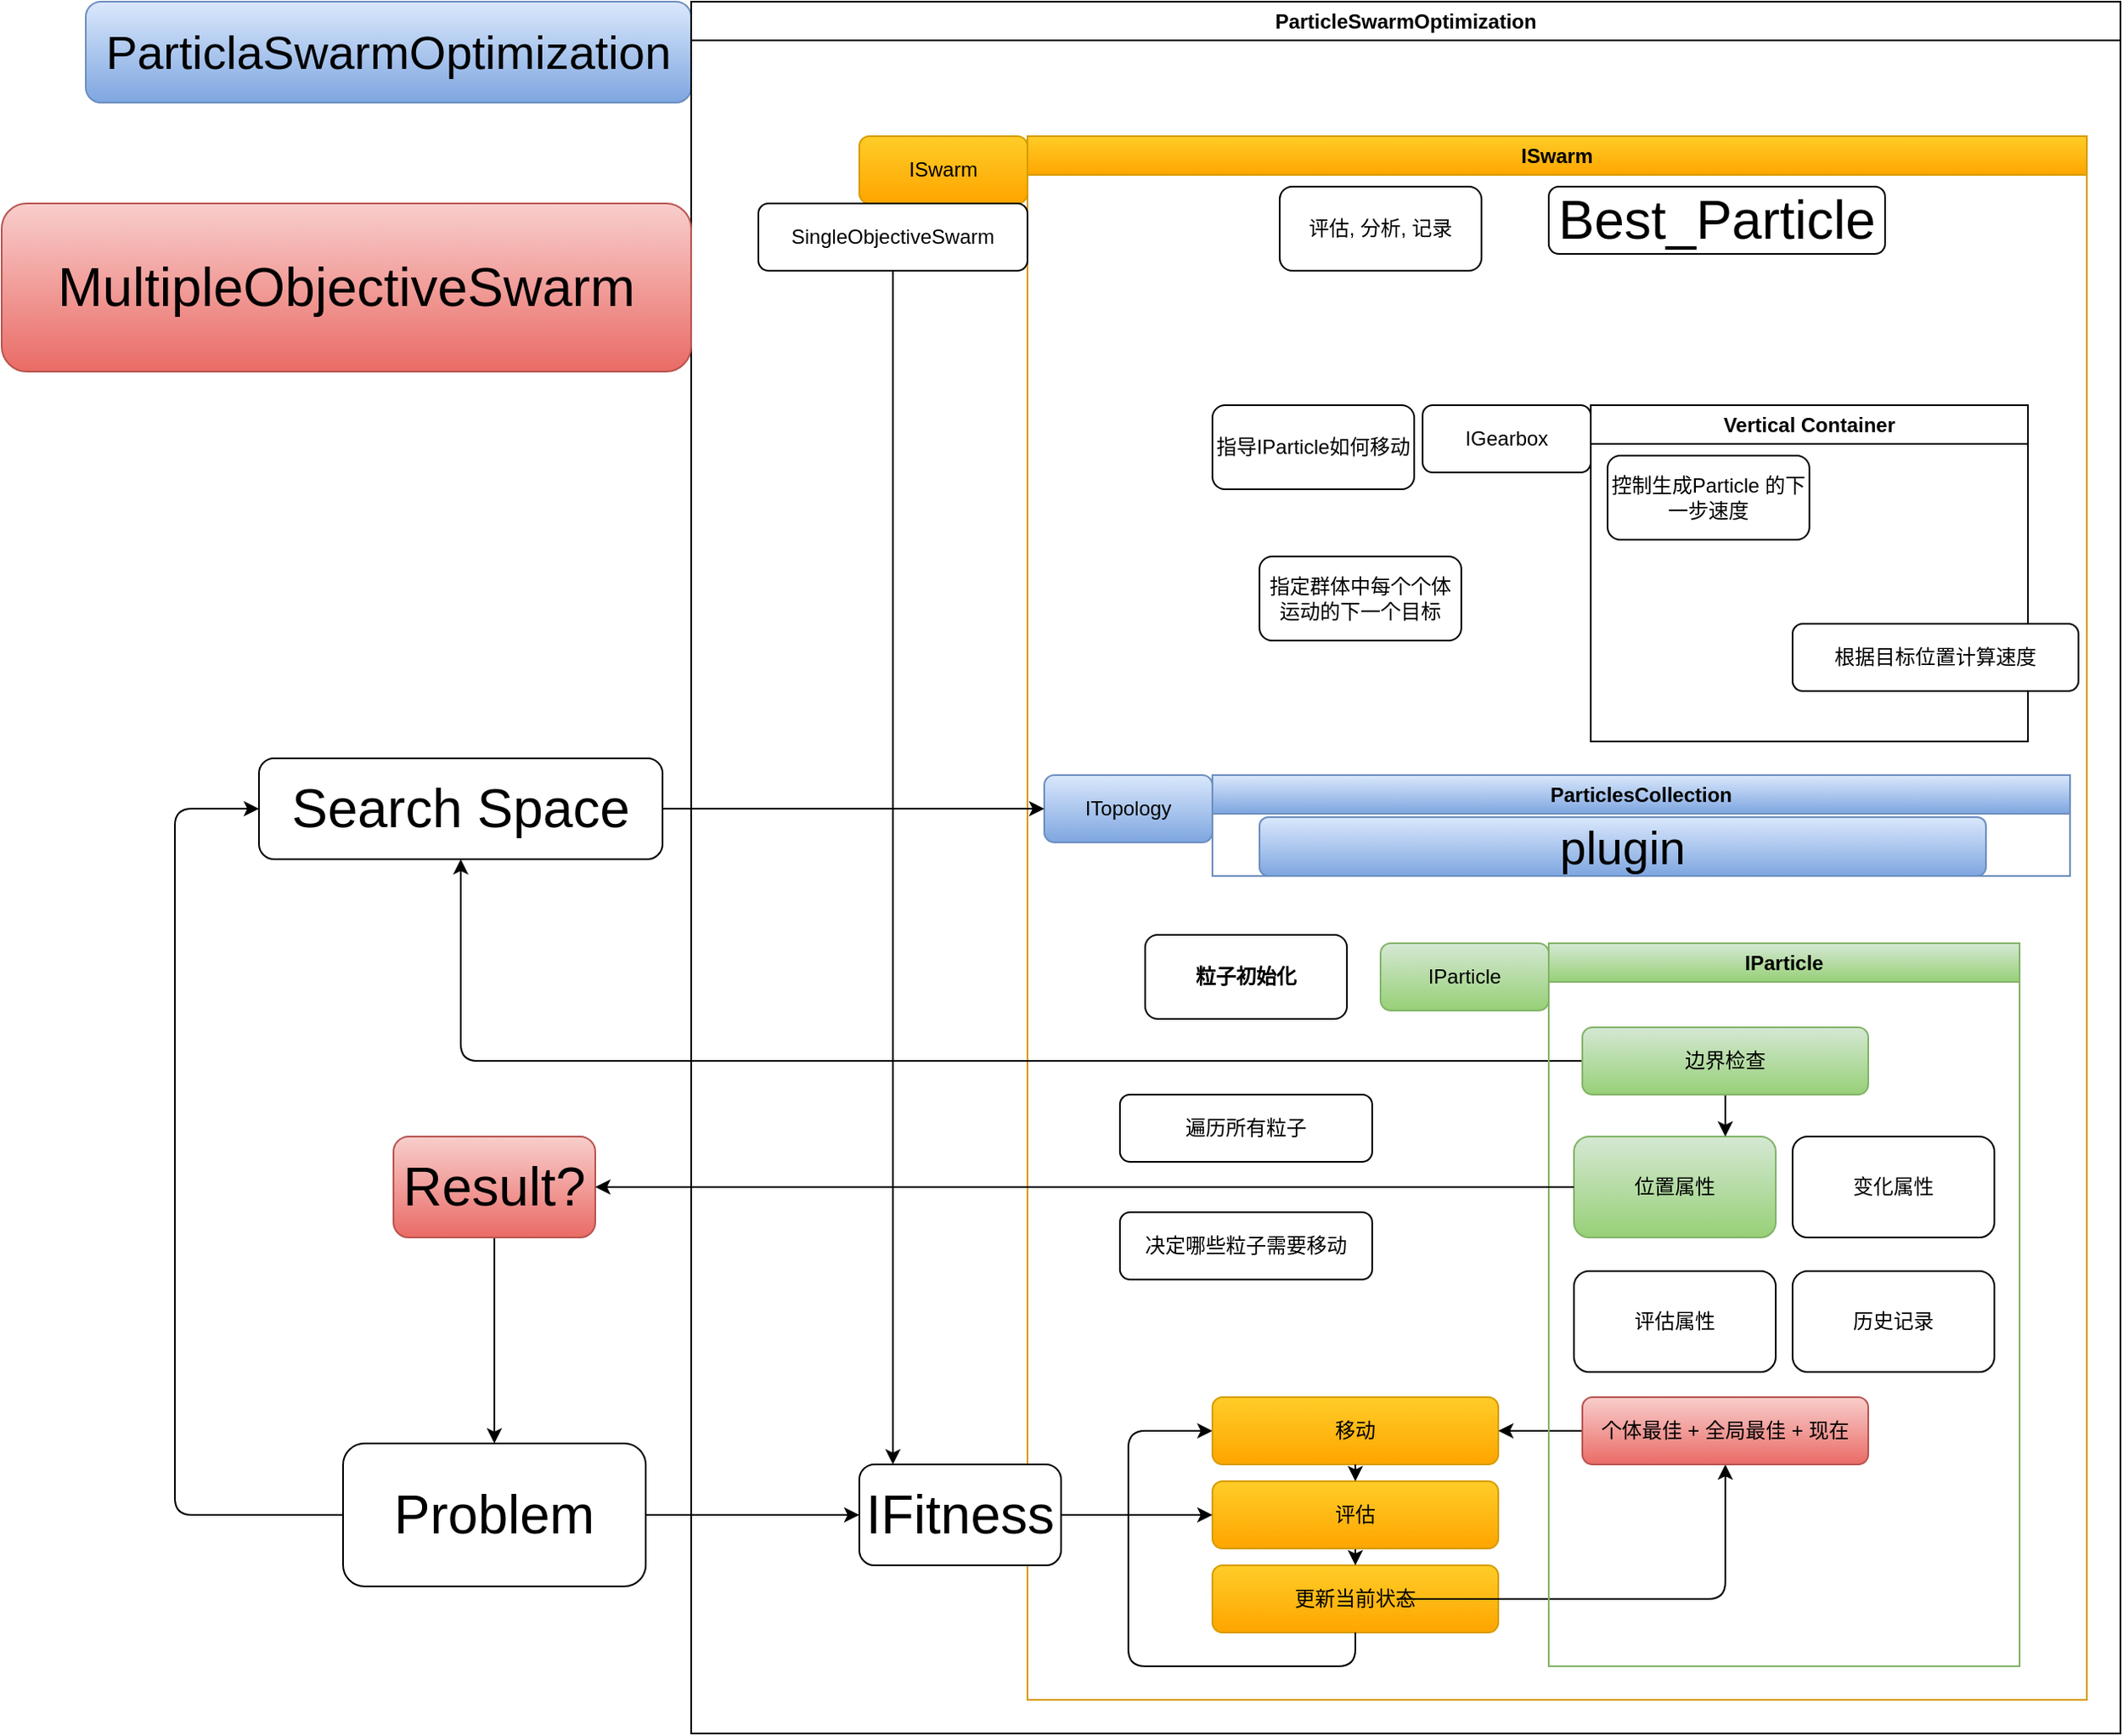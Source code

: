 <mxfile>
    <diagram id="U-RuamWwkuKYv-NbKlb2" name="Page-1">
        <mxGraphModel dx="2504" dy="2239" grid="1" gridSize="10" guides="1" tooltips="1" connect="1" arrows="1" fold="1" page="1" pageScale="1" pageWidth="850" pageHeight="1100" math="0" shadow="0">
            <root>
                <mxCell id="0"/>
                <mxCell id="1" parent="0"/>
                <mxCell id="2" value="ParticlaSwarmOptimization" style="rounded=1;whiteSpace=wrap;html=1;fontSize=28;fillColor=#dae8fc;strokeColor=#6c8ebf;gradientColor=#7ea6e0;" parent="1" vertex="1">
                    <mxGeometry x="-360" y="-80" width="360" height="60" as="geometry"/>
                </mxCell>
                <mxCell id="5" value="ISwarm" style="swimlane;whiteSpace=wrap;html=1;fillColor=#ffcd28;gradientColor=#ffa500;strokeColor=#d79b00;" parent="1" vertex="1">
                    <mxGeometry x="200" width="630" height="930" as="geometry"/>
                </mxCell>
                <mxCell id="8" value="评估, 分析, 记录" style="rounded=1;whiteSpace=wrap;html=1;" parent="5" vertex="1">
                    <mxGeometry x="150" y="30" width="120" height="50" as="geometry"/>
                </mxCell>
                <mxCell id="26" value="Best_Particle" style="rounded=1;whiteSpace=wrap;html=1;fontSize=32;" parent="5" vertex="1">
                    <mxGeometry x="310" y="30" width="200" height="40" as="geometry"/>
                </mxCell>
                <mxCell id="15" value="IGearbox" style="rounded=1;whiteSpace=wrap;html=1;" parent="5" vertex="1">
                    <mxGeometry x="235" y="160" width="100" height="40" as="geometry"/>
                </mxCell>
                <mxCell id="17" value="Vertical Container" style="swimlane;whiteSpace=wrap;html=1;" parent="5" vertex="1">
                    <mxGeometry x="335" y="160" width="260" height="200" as="geometry"/>
                </mxCell>
                <mxCell id="18" value="控制生成Particle 的下一步速度" style="rounded=1;whiteSpace=wrap;html=1;" parent="17" vertex="1">
                    <mxGeometry x="10" y="30" width="120" height="50" as="geometry"/>
                </mxCell>
                <mxCell id="33" value="更新当前状态" style="rounded=1;whiteSpace=wrap;html=1;fontSize=12;fillColor=#ffcd28;strokeColor=#d79b00;gradientColor=#ffa500;" parent="5" vertex="1">
                    <mxGeometry x="110" y="850" width="170" height="40" as="geometry"/>
                </mxCell>
                <mxCell id="60" style="edgeStyle=none;html=1;fontSize=32;entryX=0.5;entryY=1;entryDx=0;entryDy=0;" parent="1" source="31" target="57" edge="1">
                    <mxGeometry relative="1" as="geometry">
                        <mxPoint y="390" as="targetPoint"/>
                        <Array as="points">
                            <mxPoint x="-137" y="550"/>
                        </Array>
                    </mxGeometry>
                </mxCell>
                <mxCell id="38" style="edgeStyle=none;html=1;entryX=0.5;entryY=0;entryDx=0;entryDy=0;fontSize=12;" parent="1" source="32" target="33" edge="1">
                    <mxGeometry relative="1" as="geometry"/>
                </mxCell>
                <mxCell id="34" style="edgeStyle=none;html=1;entryX=0;entryY=0.5;entryDx=0;entryDy=0;fontSize=12;exitX=0.5;exitY=1;exitDx=0;exitDy=0;" parent="1" source="33" target="30" edge="1">
                    <mxGeometry relative="1" as="geometry">
                        <mxPoint x="200" y="630" as="targetPoint"/>
                        <Array as="points">
                            <mxPoint x="395" y="910"/>
                            <mxPoint x="260" y="910"/>
                            <mxPoint x="260" y="770"/>
                        </Array>
                    </mxGeometry>
                </mxCell>
                <mxCell id="42" style="edgeStyle=none;html=1;entryX=0.5;entryY=1;entryDx=0;entryDy=0;fontSize=12;" parent="1" source="33" target="40" edge="1">
                    <mxGeometry relative="1" as="geometry">
                        <Array as="points">
                            <mxPoint x="415" y="870"/>
                            <mxPoint x="615" y="870"/>
                        </Array>
                    </mxGeometry>
                </mxCell>
                <mxCell id="51" value="ParticleSwarmOptimization" style="swimlane;whiteSpace=wrap;html=1;fontSize=12;" parent="1" vertex="1">
                    <mxGeometry y="-80" width="850" height="1030" as="geometry"/>
                </mxCell>
                <mxCell id="30" value="移动" style="rounded=1;whiteSpace=wrap;html=1;fontSize=12;fillColor=#ffcd28;strokeColor=#d79b00;gradientColor=#ffa500;" parent="51" vertex="1">
                    <mxGeometry x="310" y="830" width="170" height="40" as="geometry"/>
                </mxCell>
                <mxCell id="68" style="edgeStyle=none;html=1;entryX=1;entryY=0.5;entryDx=0;entryDy=0;fontSize=28;" parent="51" source="40" target="30" edge="1">
                    <mxGeometry relative="1" as="geometry"/>
                </mxCell>
                <mxCell id="32" value="评估" style="rounded=1;whiteSpace=wrap;html=1;fontSize=12;fillColor=#ffcd28;strokeColor=#d79b00;gradientColor=#ffa500;" parent="51" vertex="1">
                    <mxGeometry x="310" y="880" width="170" height="40" as="geometry"/>
                </mxCell>
                <mxCell id="65" style="edgeStyle=none;html=1;entryX=0.5;entryY=0;entryDx=0;entryDy=0;fontSize=28;" parent="51" source="30" target="32" edge="1">
                    <mxGeometry relative="1" as="geometry"/>
                </mxCell>
                <mxCell id="9" value="IParticle" style="swimlane;whiteSpace=wrap;html=1;fillColor=#d5e8d4;gradientColor=#97d077;strokeColor=#82b366;" parent="51" vertex="1">
                    <mxGeometry x="510" y="560" width="280" height="430" as="geometry"/>
                </mxCell>
                <mxCell id="10" value="位置属性" style="rounded=1;whiteSpace=wrap;html=1;fillColor=#d5e8d4;strokeColor=#82b366;gradientColor=#97d077;" parent="9" vertex="1">
                    <mxGeometry x="15" y="115" width="120" height="60" as="geometry"/>
                </mxCell>
                <mxCell id="11" value="变化属性" style="rounded=1;whiteSpace=wrap;html=1;" parent="9" vertex="1">
                    <mxGeometry x="145" y="115" width="120" height="60" as="geometry"/>
                </mxCell>
                <mxCell id="12" value="评估属性" style="rounded=1;whiteSpace=wrap;html=1;" parent="9" vertex="1">
                    <mxGeometry x="15" y="195" width="120" height="60" as="geometry"/>
                </mxCell>
                <mxCell id="13" value="历史记录" style="rounded=1;whiteSpace=wrap;html=1;" parent="9" vertex="1">
                    <mxGeometry x="145" y="195" width="120" height="60" as="geometry"/>
                </mxCell>
                <mxCell id="40" value="个体最佳 + 全局最佳 + 现在" style="rounded=1;whiteSpace=wrap;html=1;fontSize=12;fillColor=#f8cecc;strokeColor=#b85450;gradientColor=#ea6b66;" parent="9" vertex="1">
                    <mxGeometry x="20" y="270" width="170" height="40" as="geometry"/>
                </mxCell>
                <mxCell id="70" style="edgeStyle=none;html=1;entryX=0.75;entryY=0;entryDx=0;entryDy=0;fontSize=28;" parent="9" source="31" target="10" edge="1">
                    <mxGeometry relative="1" as="geometry"/>
                </mxCell>
                <mxCell id="31" value="边界检查" style="rounded=1;whiteSpace=wrap;html=1;fontSize=12;fillColor=#d5e8d4;strokeColor=#82b366;gradientColor=#97d077;" parent="9" vertex="1">
                    <mxGeometry x="20" y="50" width="170" height="40" as="geometry"/>
                </mxCell>
                <mxCell id="19" value="粒子初始化" style="rounded=1;whiteSpace=wrap;html=1;fontStyle=1" parent="51" vertex="1">
                    <mxGeometry x="270" y="555" width="120" height="50" as="geometry"/>
                </mxCell>
                <mxCell id="4" value="IParticle" style="rounded=1;whiteSpace=wrap;html=1;fillColor=#d5e8d4;gradientColor=#97d077;strokeColor=#82b366;" parent="51" vertex="1">
                    <mxGeometry x="410" y="560" width="100" height="40" as="geometry"/>
                </mxCell>
                <mxCell id="28" value="遍历所有粒子" style="rounded=1;whiteSpace=wrap;html=1;fontSize=12;" parent="51" vertex="1">
                    <mxGeometry x="255" y="650" width="150" height="40" as="geometry"/>
                </mxCell>
                <mxCell id="6" value="指定群体中每个个体运动的下一个目标" style="rounded=1;whiteSpace=wrap;html=1;" parent="51" vertex="1">
                    <mxGeometry x="338" y="330" width="120" height="50" as="geometry"/>
                </mxCell>
                <mxCell id="7" value="指导IParticle如何移动" style="rounded=1;whiteSpace=wrap;html=1;" parent="51" vertex="1">
                    <mxGeometry x="310" y="240" width="120" height="50" as="geometry"/>
                </mxCell>
                <mxCell id="48" value="根据目标位置计算速度" style="rounded=1;whiteSpace=wrap;html=1;fontSize=12;" parent="51" vertex="1">
                    <mxGeometry x="655" y="370" width="170" height="40" as="geometry"/>
                </mxCell>
                <mxCell id="3" value="ISwarm" style="rounded=1;whiteSpace=wrap;html=1;fillColor=#ffcd28;gradientColor=#ffa500;strokeColor=#d79b00;" parent="51" vertex="1">
                    <mxGeometry x="100" y="80" width="100" height="40" as="geometry"/>
                </mxCell>
                <mxCell id="23" value="SingleObjectiveSwarm" style="rounded=1;whiteSpace=wrap;html=1;" parent="51" vertex="1">
                    <mxGeometry x="40" y="120" width="160" height="40" as="geometry"/>
                </mxCell>
                <mxCell id="27" value="决定哪些粒子需要移动" style="rounded=1;whiteSpace=wrap;html=1;fontSize=12;" parent="51" vertex="1">
                    <mxGeometry x="255" y="720" width="150" height="40" as="geometry"/>
                </mxCell>
                <mxCell id="45" value="ITopology" style="rounded=1;whiteSpace=wrap;html=1;fillColor=#dae8fc;strokeColor=#6c8ebf;gradientColor=#7ea6e0;" parent="51" vertex="1">
                    <mxGeometry x="210" y="460" width="100" height="40" as="geometry"/>
                </mxCell>
                <mxCell id="47" value="ParticlesCollection" style="swimlane;whiteSpace=wrap;html=1;fontSize=12;fillColor=#dae8fc;strokeColor=#6c8ebf;gradientColor=#7ea6e0;" parent="51" vertex="1">
                    <mxGeometry x="310" y="460" width="510" height="60" as="geometry"/>
                </mxCell>
                <mxCell id="79" value="plugin" style="rounded=1;whiteSpace=wrap;html=1;fontSize=28;fillColor=#dae8fc;gradientColor=#7ea6e0;strokeColor=#6c8ebf;" parent="47" vertex="1">
                    <mxGeometry x="28" y="25" width="432" height="35" as="geometry"/>
                </mxCell>
                <mxCell id="58" style="edgeStyle=none;html=1;entryX=0;entryY=0.5;entryDx=0;entryDy=0;fontSize=32;" parent="1" source="57" target="45" edge="1">
                    <mxGeometry relative="1" as="geometry"/>
                </mxCell>
                <mxCell id="57" value="Search Space" style="rounded=1;whiteSpace=wrap;html=1;fontSize=32;" parent="1" vertex="1">
                    <mxGeometry x="-257" y="370" width="240" height="60" as="geometry"/>
                </mxCell>
                <mxCell id="62" style="edgeStyle=none;html=1;fontSize=32;" parent="1" source="61" target="53" edge="1">
                    <mxGeometry relative="1" as="geometry"/>
                </mxCell>
                <mxCell id="61" value="Result?" style="rounded=1;whiteSpace=wrap;html=1;fontSize=32;fillColor=#f8cecc;strokeColor=#b85450;gradientColor=#ea6b66;" parent="1" vertex="1">
                    <mxGeometry x="-177" y="595" width="120" height="60" as="geometry"/>
                </mxCell>
                <mxCell id="25" value="MultipleObjectiveSwarm" style="rounded=1;whiteSpace=wrap;html=1;fillColor=#f8cecc;strokeColor=#b85450;fontSize=32;gradientColor=#ea6b66;" parent="1" vertex="1">
                    <mxGeometry x="-410" y="40" width="410" height="100" as="geometry"/>
                </mxCell>
                <mxCell id="64" style="edgeStyle=none;html=1;entryX=1;entryY=0.5;entryDx=0;entryDy=0;fontSize=28;" parent="1" source="10" target="61" edge="1">
                    <mxGeometry relative="1" as="geometry"/>
                </mxCell>
                <mxCell id="54" value="IFitness" style="whiteSpace=wrap;html=1;fontSize=32;rounded=1;" parent="1" vertex="1">
                    <mxGeometry x="100" y="790" width="120" height="60" as="geometry"/>
                </mxCell>
                <mxCell id="63" style="edgeStyle=none;html=1;fontSize=32;" parent="1" source="23" edge="1">
                    <mxGeometry relative="1" as="geometry">
                        <mxPoint x="120" y="790" as="targetPoint"/>
                        <Array as="points"/>
                    </mxGeometry>
                </mxCell>
                <mxCell id="55" value="" style="edgeStyle=none;html=1;fontSize=32;" parent="1" source="53" target="54" edge="1">
                    <mxGeometry relative="1" as="geometry">
                        <mxPoint y="820.6" as="targetPoint"/>
                    </mxGeometry>
                </mxCell>
                <mxCell id="56" style="edgeStyle=none;html=1;entryX=0;entryY=0.5;entryDx=0;entryDy=0;fontSize=32;" parent="1" source="54" target="32" edge="1">
                    <mxGeometry relative="1" as="geometry"/>
                </mxCell>
                <mxCell id="78" style="edgeStyle=none;html=1;entryX=0;entryY=0.5;entryDx=0;entryDy=0;fontSize=28;" parent="1" source="53" target="57" edge="1">
                    <mxGeometry relative="1" as="geometry">
                        <Array as="points">
                            <mxPoint x="-307" y="820"/>
                            <mxPoint x="-307" y="400"/>
                        </Array>
                    </mxGeometry>
                </mxCell>
                <mxCell id="53" value="Problem" style="rounded=1;whiteSpace=wrap;html=1;fontSize=32;" parent="1" vertex="1">
                    <mxGeometry x="-207" y="777.5" width="180" height="85" as="geometry"/>
                </mxCell>
            </root>
        </mxGraphModel>
    </diagram>
</mxfile>